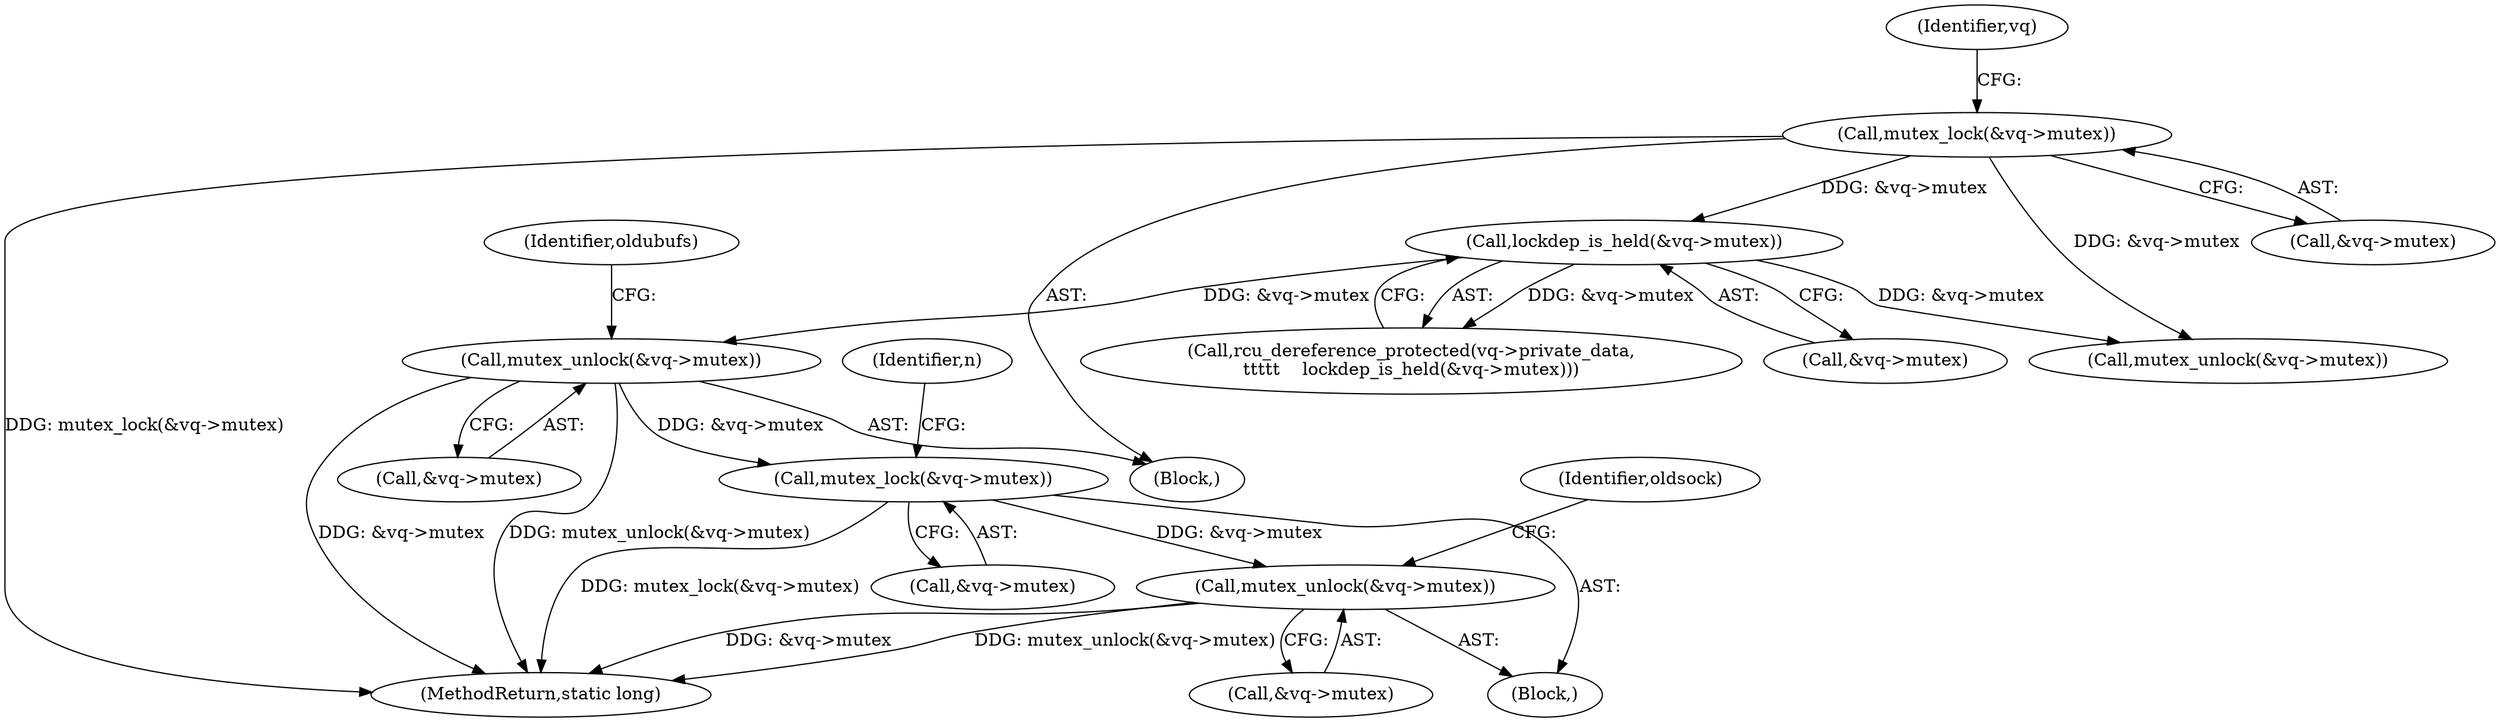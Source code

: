 digraph "0_linux_dd7633ecd553a5e304d349aa6f8eb8a0417098c5@API" {
"1000289" [label="(Call,mutex_unlock(&vq->mutex))"];
"1000281" [label="(Call,mutex_lock(&vq->mutex))"];
"1000271" [label="(Call,mutex_unlock(&vq->mutex))"];
"1000196" [label="(Call,lockdep_is_held(&vq->mutex))"];
"1000162" [label="(Call,mutex_lock(&vq->mutex))"];
"1000271" [label="(Call,mutex_unlock(&vq->mutex))"];
"1000278" [label="(Block,)"];
"1000287" [label="(Identifier,n)"];
"1000277" [label="(Identifier,oldubufs)"];
"1000197" [label="(Call,&vq->mutex)"];
"1000163" [label="(Call,&vq->mutex)"];
"1000289" [label="(Call,mutex_unlock(&vq->mutex))"];
"1000282" [label="(Call,&vq->mutex)"];
"1000196" [label="(Call,lockdep_is_held(&vq->mutex))"];
"1000281" [label="(Call,mutex_lock(&vq->mutex))"];
"1000272" [label="(Call,&vq->mutex)"];
"1000162" [label="(Call,mutex_lock(&vq->mutex))"];
"1000106" [label="(Block,)"];
"1000332" [label="(Call,mutex_unlock(&vq->mutex))"];
"1000170" [label="(Identifier,vq)"];
"1000192" [label="(Call,rcu_dereference_protected(vq->private_data,\n\t\t\t\t\t    lockdep_is_held(&vq->mutex)))"];
"1000290" [label="(Call,&vq->mutex)"];
"1000295" [label="(Identifier,oldsock)"];
"1000347" [label="(MethodReturn,static long)"];
"1000289" -> "1000278"  [label="AST: "];
"1000289" -> "1000290"  [label="CFG: "];
"1000290" -> "1000289"  [label="AST: "];
"1000295" -> "1000289"  [label="CFG: "];
"1000289" -> "1000347"  [label="DDG: &vq->mutex"];
"1000289" -> "1000347"  [label="DDG: mutex_unlock(&vq->mutex)"];
"1000281" -> "1000289"  [label="DDG: &vq->mutex"];
"1000281" -> "1000278"  [label="AST: "];
"1000281" -> "1000282"  [label="CFG: "];
"1000282" -> "1000281"  [label="AST: "];
"1000287" -> "1000281"  [label="CFG: "];
"1000281" -> "1000347"  [label="DDG: mutex_lock(&vq->mutex)"];
"1000271" -> "1000281"  [label="DDG: &vq->mutex"];
"1000271" -> "1000106"  [label="AST: "];
"1000271" -> "1000272"  [label="CFG: "];
"1000272" -> "1000271"  [label="AST: "];
"1000277" -> "1000271"  [label="CFG: "];
"1000271" -> "1000347"  [label="DDG: &vq->mutex"];
"1000271" -> "1000347"  [label="DDG: mutex_unlock(&vq->mutex)"];
"1000196" -> "1000271"  [label="DDG: &vq->mutex"];
"1000196" -> "1000192"  [label="AST: "];
"1000196" -> "1000197"  [label="CFG: "];
"1000197" -> "1000196"  [label="AST: "];
"1000192" -> "1000196"  [label="CFG: "];
"1000196" -> "1000192"  [label="DDG: &vq->mutex"];
"1000162" -> "1000196"  [label="DDG: &vq->mutex"];
"1000196" -> "1000332"  [label="DDG: &vq->mutex"];
"1000162" -> "1000106"  [label="AST: "];
"1000162" -> "1000163"  [label="CFG: "];
"1000163" -> "1000162"  [label="AST: "];
"1000170" -> "1000162"  [label="CFG: "];
"1000162" -> "1000347"  [label="DDG: mutex_lock(&vq->mutex)"];
"1000162" -> "1000332"  [label="DDG: &vq->mutex"];
}
